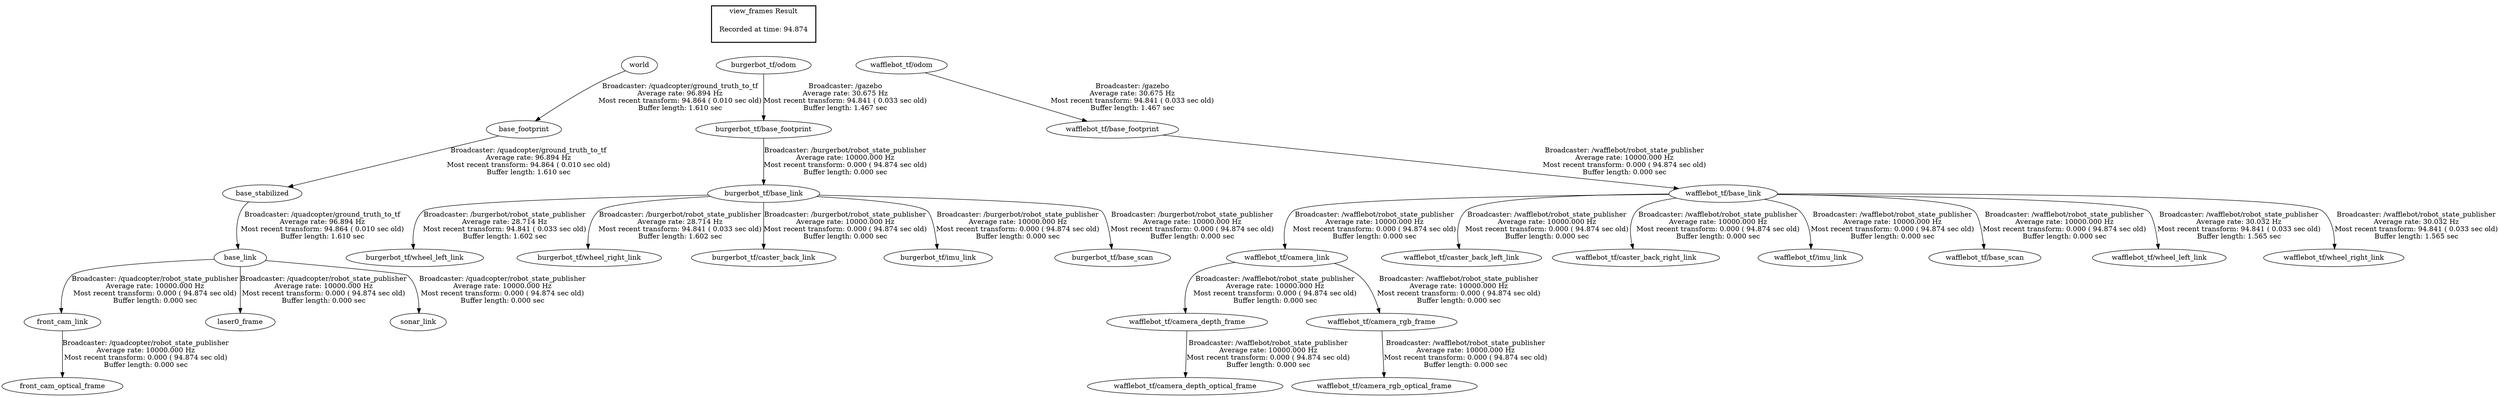 digraph G {
"burgerbot_tf/base_link" -> "burgerbot_tf/wheel_left_link"[label="Broadcaster: /burgerbot/robot_state_publisher\nAverage rate: 28.714 Hz\nMost recent transform: 94.841 ( 0.033 sec old)\nBuffer length: 1.602 sec\n"];
"burgerbot_tf/base_footprint" -> "burgerbot_tf/base_link"[label="Broadcaster: /burgerbot/robot_state_publisher\nAverage rate: 10000.000 Hz\nMost recent transform: 0.000 ( 94.874 sec old)\nBuffer length: 0.000 sec\n"];
"burgerbot_tf/base_link" -> "burgerbot_tf/wheel_right_link"[label="Broadcaster: /burgerbot/robot_state_publisher\nAverage rate: 28.714 Hz\nMost recent transform: 94.841 ( 0.033 sec old)\nBuffer length: 1.602 sec\n"];
"world" -> "base_footprint"[label="Broadcaster: /quadcopter/ground_truth_to_tf\nAverage rate: 96.894 Hz\nMost recent transform: 94.864 ( 0.010 sec old)\nBuffer length: 1.610 sec\n"];
"base_footprint" -> "base_stabilized"[label="Broadcaster: /quadcopter/ground_truth_to_tf\nAverage rate: 96.894 Hz\nMost recent transform: 94.864 ( 0.010 sec old)\nBuffer length: 1.610 sec\n"];
"base_stabilized" -> "base_link"[label="Broadcaster: /quadcopter/ground_truth_to_tf\nAverage rate: 96.894 Hz\nMost recent transform: 94.864 ( 0.010 sec old)\nBuffer length: 1.610 sec\n"];
"burgerbot_tf/odom" -> "burgerbot_tf/base_footprint"[label="Broadcaster: /gazebo\nAverage rate: 30.675 Hz\nMost recent transform: 94.841 ( 0.033 sec old)\nBuffer length: 1.467 sec\n"];
"burgerbot_tf/base_link" -> "burgerbot_tf/caster_back_link"[label="Broadcaster: /burgerbot/robot_state_publisher\nAverage rate: 10000.000 Hz\nMost recent transform: 0.000 ( 94.874 sec old)\nBuffer length: 0.000 sec\n"];
"burgerbot_tf/base_link" -> "burgerbot_tf/imu_link"[label="Broadcaster: /burgerbot/robot_state_publisher\nAverage rate: 10000.000 Hz\nMost recent transform: 0.000 ( 94.874 sec old)\nBuffer length: 0.000 sec\n"];
"burgerbot_tf/base_link" -> "burgerbot_tf/base_scan"[label="Broadcaster: /burgerbot/robot_state_publisher\nAverage rate: 10000.000 Hz\nMost recent transform: 0.000 ( 94.874 sec old)\nBuffer length: 0.000 sec\n"];
"base_link" -> "front_cam_link"[label="Broadcaster: /quadcopter/robot_state_publisher\nAverage rate: 10000.000 Hz\nMost recent transform: 0.000 ( 94.874 sec old)\nBuffer length: 0.000 sec\n"];
"front_cam_link" -> "front_cam_optical_frame"[label="Broadcaster: /quadcopter/robot_state_publisher\nAverage rate: 10000.000 Hz\nMost recent transform: 0.000 ( 94.874 sec old)\nBuffer length: 0.000 sec\n"];
"base_link" -> "laser0_frame"[label="Broadcaster: /quadcopter/robot_state_publisher\nAverage rate: 10000.000 Hz\nMost recent transform: 0.000 ( 94.874 sec old)\nBuffer length: 0.000 sec\n"];
"base_link" -> "sonar_link"[label="Broadcaster: /quadcopter/robot_state_publisher\nAverage rate: 10000.000 Hz\nMost recent transform: 0.000 ( 94.874 sec old)\nBuffer length: 0.000 sec\n"];
"wafflebot_tf/base_footprint" -> "wafflebot_tf/base_link"[label="Broadcaster: /wafflebot/robot_state_publisher\nAverage rate: 10000.000 Hz\nMost recent transform: 0.000 ( 94.874 sec old)\nBuffer length: 0.000 sec\n"];
"wafflebot_tf/odom" -> "wafflebot_tf/base_footprint"[label="Broadcaster: /gazebo\nAverage rate: 30.675 Hz\nMost recent transform: 94.841 ( 0.033 sec old)\nBuffer length: 1.467 sec\n"];
"wafflebot_tf/camera_link" -> "wafflebot_tf/camera_depth_frame"[label="Broadcaster: /wafflebot/robot_state_publisher\nAverage rate: 10000.000 Hz\nMost recent transform: 0.000 ( 94.874 sec old)\nBuffer length: 0.000 sec\n"];
"wafflebot_tf/base_link" -> "wafflebot_tf/camera_link"[label="Broadcaster: /wafflebot/robot_state_publisher\nAverage rate: 10000.000 Hz\nMost recent transform: 0.000 ( 94.874 sec old)\nBuffer length: 0.000 sec\n"];
"wafflebot_tf/camera_depth_frame" -> "wafflebot_tf/camera_depth_optical_frame"[label="Broadcaster: /wafflebot/robot_state_publisher\nAverage rate: 10000.000 Hz\nMost recent transform: 0.000 ( 94.874 sec old)\nBuffer length: 0.000 sec\n"];
"wafflebot_tf/camera_link" -> "wafflebot_tf/camera_rgb_frame"[label="Broadcaster: /wafflebot/robot_state_publisher\nAverage rate: 10000.000 Hz\nMost recent transform: 0.000 ( 94.874 sec old)\nBuffer length: 0.000 sec\n"];
"wafflebot_tf/camera_rgb_frame" -> "wafflebot_tf/camera_rgb_optical_frame"[label="Broadcaster: /wafflebot/robot_state_publisher\nAverage rate: 10000.000 Hz\nMost recent transform: 0.000 ( 94.874 sec old)\nBuffer length: 0.000 sec\n"];
"wafflebot_tf/base_link" -> "wafflebot_tf/caster_back_left_link"[label="Broadcaster: /wafflebot/robot_state_publisher\nAverage rate: 10000.000 Hz\nMost recent transform: 0.000 ( 94.874 sec old)\nBuffer length: 0.000 sec\n"];
"wafflebot_tf/base_link" -> "wafflebot_tf/caster_back_right_link"[label="Broadcaster: /wafflebot/robot_state_publisher\nAverage rate: 10000.000 Hz\nMost recent transform: 0.000 ( 94.874 sec old)\nBuffer length: 0.000 sec\n"];
"wafflebot_tf/base_link" -> "wafflebot_tf/imu_link"[label="Broadcaster: /wafflebot/robot_state_publisher\nAverage rate: 10000.000 Hz\nMost recent transform: 0.000 ( 94.874 sec old)\nBuffer length: 0.000 sec\n"];
"wafflebot_tf/base_link" -> "wafflebot_tf/base_scan"[label="Broadcaster: /wafflebot/robot_state_publisher\nAverage rate: 10000.000 Hz\nMost recent transform: 0.000 ( 94.874 sec old)\nBuffer length: 0.000 sec\n"];
"wafflebot_tf/base_link" -> "wafflebot_tf/wheel_left_link"[label="Broadcaster: /wafflebot/robot_state_publisher\nAverage rate: 30.032 Hz\nMost recent transform: 94.841 ( 0.033 sec old)\nBuffer length: 1.565 sec\n"];
"wafflebot_tf/base_link" -> "wafflebot_tf/wheel_right_link"[label="Broadcaster: /wafflebot/robot_state_publisher\nAverage rate: 30.032 Hz\nMost recent transform: 94.841 ( 0.033 sec old)\nBuffer length: 1.565 sec\n"];
edge [style=invis];
 subgraph cluster_legend { style=bold; color=black; label ="view_frames Result";
"Recorded at time: 94.874"[ shape=plaintext ] ;
 }->"world";
edge [style=invis];
 subgraph cluster_legend { style=bold; color=black; label ="view_frames Result";
"Recorded at time: 94.874"[ shape=plaintext ] ;
 }->"burgerbot_tf/odom";
edge [style=invis];
 subgraph cluster_legend { style=bold; color=black; label ="view_frames Result";
"Recorded at time: 94.874"[ shape=plaintext ] ;
 }->"wafflebot_tf/odom";
}